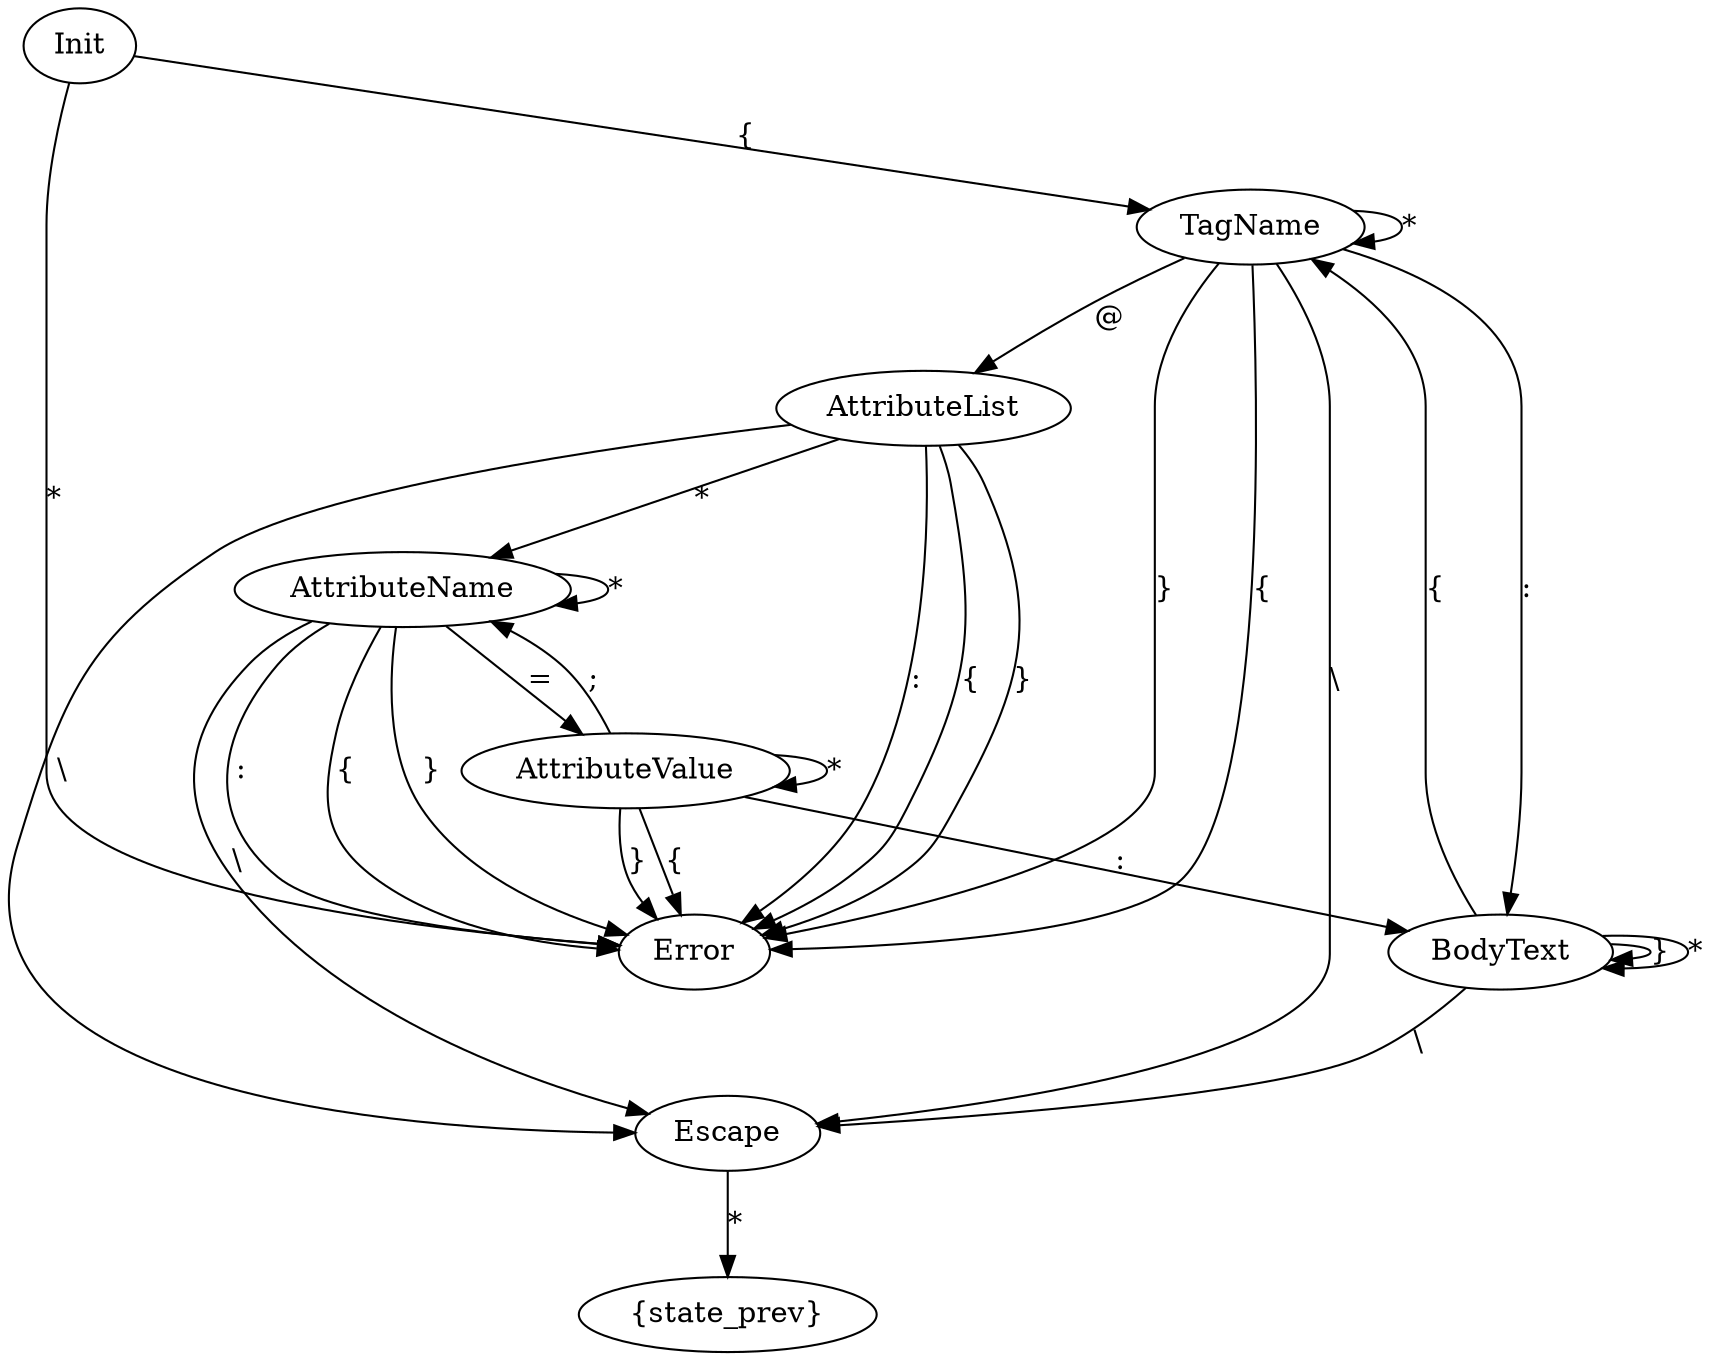 digraph "G"
	{
	Init->TagName [label="{"]
	Init->Error[label="*"]

	BodyText -> TagName [label="{"];
	BodyText -> BodyText [label="}"];
	BodyText -> Escape [label="\\"];
	BodyText -> BodyText[label="*"];

	TagName -> BodyText [label=":"];
	TagName -> AttributeList [label="@"];
	TagName -> Escape [label="\\"];
	TagName -> Error [label="{"]
	TagName -> Error [label="}"]
	TagName -> TagName[label="*"];

	Escape -> "{state_prev}" [label="*"]

	AttributeList -> Error[label=":"];
	AttributeList -> Error[label="{"];
	AttributeList -> Error[label="}"];
	AttributeList -> Escape [label="\\"];
	AttributeList -> AttributeName[label="*"];

	AttributeName -> Error[label=":"];
	AttributeName -> Error[label="{"];
	AttributeName -> Error[label="}"];
	AttributeName->AttributeValue[label="="];
	AttributeName->Escape [label="\\"];
	AttributeName->AttributeName[label="*"];

	AttributeValue -> Error[label="{"];
	AttributeValue -> Error[label="}"];
	AttributeValue->AttributeName[label=";"];
	AttributeValue->BodyText[label=":"];
	AttributeValue->AttributeValue[label="*"];
	}
